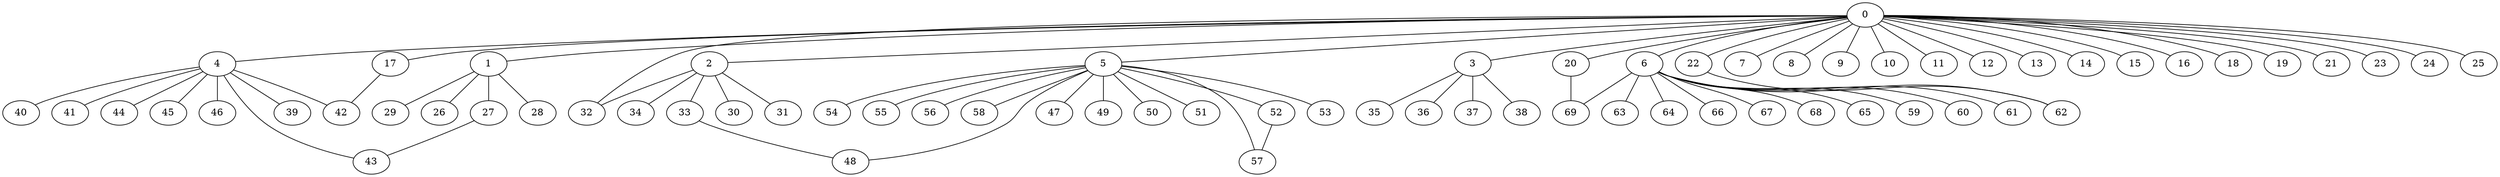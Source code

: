 
graph graphname {
    0 -- 1
0 -- 2
0 -- 3
0 -- 4
0 -- 5
0 -- 6
0 -- 7
0 -- 8
0 -- 9
0 -- 10
0 -- 11
0 -- 12
0 -- 13
0 -- 14
0 -- 15
0 -- 16
0 -- 17
0 -- 18
0 -- 19
0 -- 20
0 -- 21
0 -- 22
0 -- 23
0 -- 24
0 -- 25
0 -- 32
1 -- 26
1 -- 27
1 -- 28
1 -- 29
2 -- 32
2 -- 34
2 -- 33
2 -- 30
2 -- 31
3 -- 35
3 -- 36
3 -- 37
3 -- 38
4 -- 39
4 -- 40
4 -- 41
4 -- 42
4 -- 43
4 -- 44
4 -- 45
4 -- 46
5 -- 47
5 -- 48
5 -- 49
5 -- 50
5 -- 51
5 -- 52
5 -- 53
5 -- 54
5 -- 55
5 -- 56
5 -- 57
5 -- 58
6 -- 64
6 -- 66
6 -- 67
6 -- 68
6 -- 69
6 -- 65
6 -- 59
6 -- 60
6 -- 61
6 -- 62
6 -- 63
17 -- 42
20 -- 69
22 -- 62
27 -- 43
33 -- 48
52 -- 57

}

